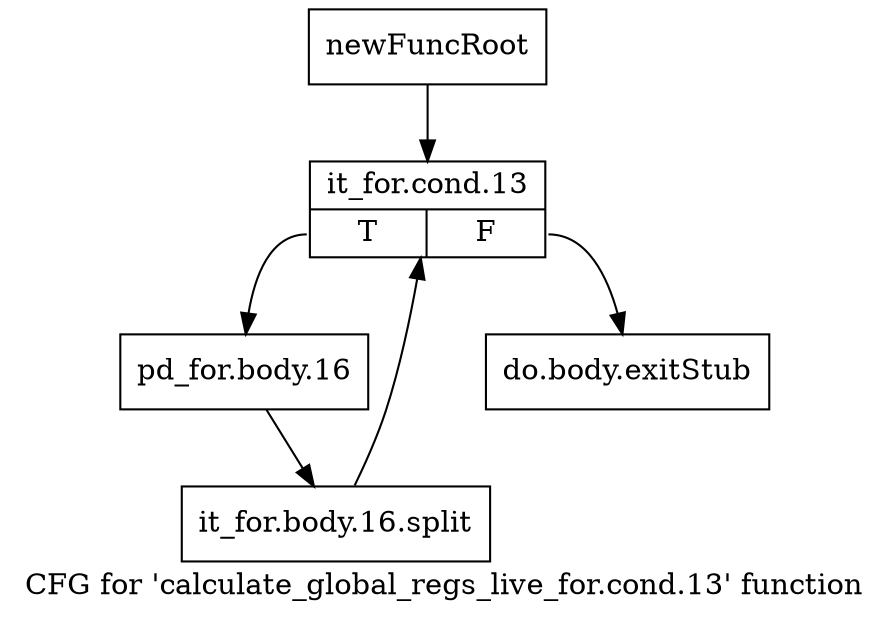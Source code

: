 digraph "CFG for 'calculate_global_regs_live_for.cond.13' function" {
	label="CFG for 'calculate_global_regs_live_for.cond.13' function";

	Node0xaec2820 [shape=record,label="{newFuncRoot}"];
	Node0xaec2820 -> Node0xaed8140;
	Node0xaed80f0 [shape=record,label="{do.body.exitStub}"];
	Node0xaed8140 [shape=record,label="{it_for.cond.13|{<s0>T|<s1>F}}"];
	Node0xaed8140:s0 -> Node0xaed8190;
	Node0xaed8140:s1 -> Node0xaed80f0;
	Node0xaed8190 [shape=record,label="{pd_for.body.16}"];
	Node0xaed8190 -> Node0xf3e7350;
	Node0xf3e7350 [shape=record,label="{it_for.body.16.split}"];
	Node0xf3e7350 -> Node0xaed8140;
}
